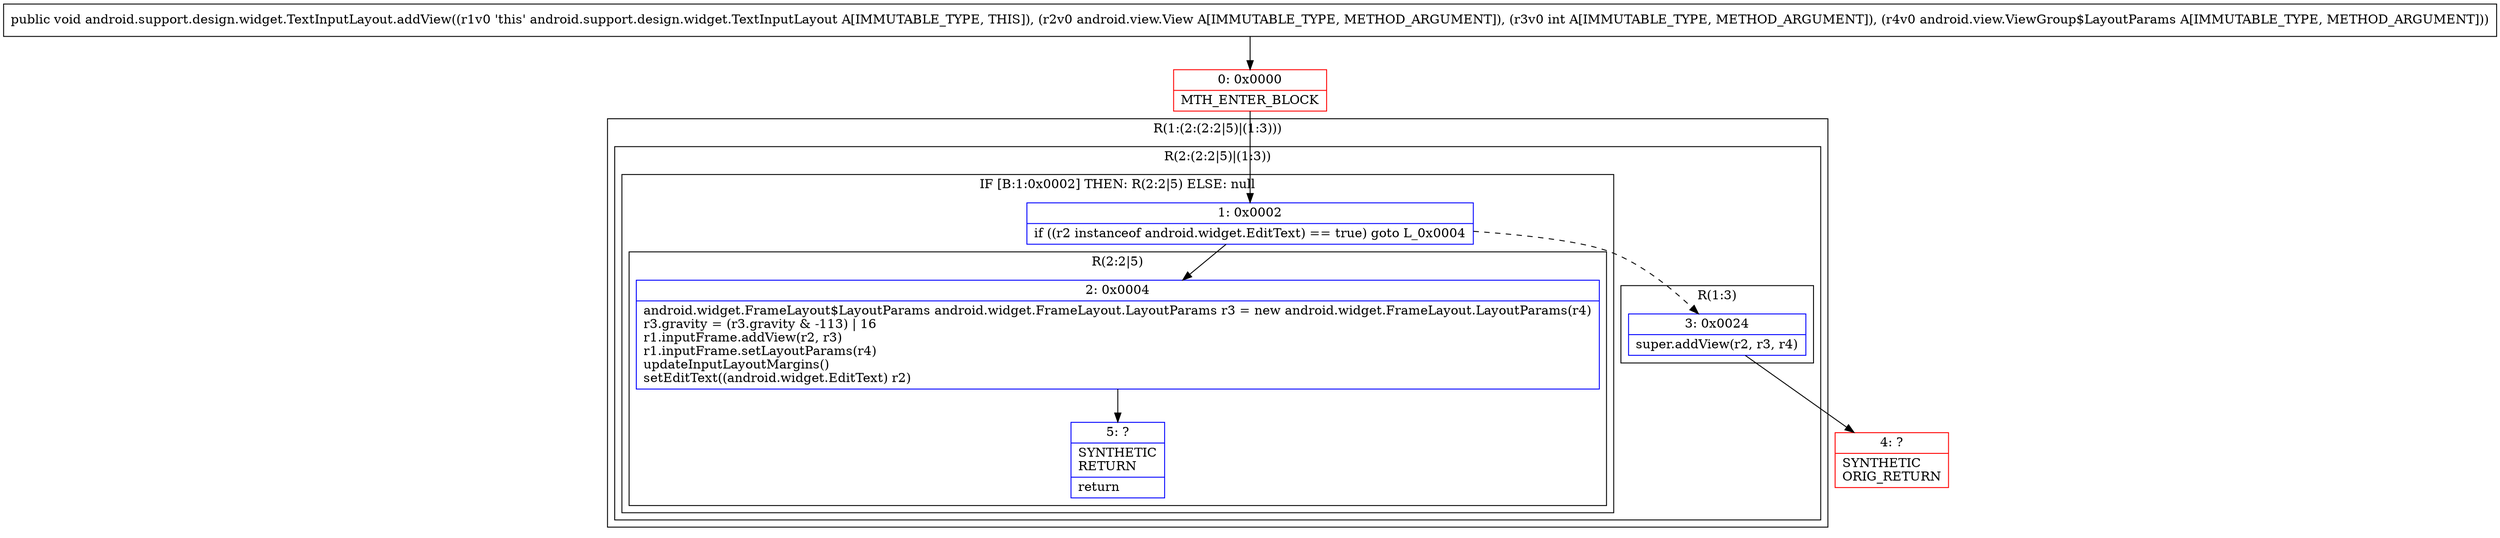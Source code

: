 digraph "CFG forandroid.support.design.widget.TextInputLayout.addView(Landroid\/view\/View;ILandroid\/view\/ViewGroup$LayoutParams;)V" {
subgraph cluster_Region_119306944 {
label = "R(1:(2:(2:2|5)|(1:3)))";
node [shape=record,color=blue];
subgraph cluster_Region_2012746037 {
label = "R(2:(2:2|5)|(1:3))";
node [shape=record,color=blue];
subgraph cluster_IfRegion_134216424 {
label = "IF [B:1:0x0002] THEN: R(2:2|5) ELSE: null";
node [shape=record,color=blue];
Node_1 [shape=record,label="{1\:\ 0x0002|if ((r2 instanceof android.widget.EditText) == true) goto L_0x0004\l}"];
subgraph cluster_Region_338745266 {
label = "R(2:2|5)";
node [shape=record,color=blue];
Node_2 [shape=record,label="{2\:\ 0x0004|android.widget.FrameLayout$LayoutParams android.widget.FrameLayout.LayoutParams r3 = new android.widget.FrameLayout.LayoutParams(r4)\lr3.gravity = (r3.gravity & \-113) \| 16\lr1.inputFrame.addView(r2, r3)\lr1.inputFrame.setLayoutParams(r4)\lupdateInputLayoutMargins()\lsetEditText((android.widget.EditText) r2)\l}"];
Node_5 [shape=record,label="{5\:\ ?|SYNTHETIC\lRETURN\l|return\l}"];
}
}
subgraph cluster_Region_1296375920 {
label = "R(1:3)";
node [shape=record,color=blue];
Node_3 [shape=record,label="{3\:\ 0x0024|super.addView(r2, r3, r4)\l}"];
}
}
}
Node_0 [shape=record,color=red,label="{0\:\ 0x0000|MTH_ENTER_BLOCK\l}"];
Node_4 [shape=record,color=red,label="{4\:\ ?|SYNTHETIC\lORIG_RETURN\l}"];
MethodNode[shape=record,label="{public void android.support.design.widget.TextInputLayout.addView((r1v0 'this' android.support.design.widget.TextInputLayout A[IMMUTABLE_TYPE, THIS]), (r2v0 android.view.View A[IMMUTABLE_TYPE, METHOD_ARGUMENT]), (r3v0 int A[IMMUTABLE_TYPE, METHOD_ARGUMENT]), (r4v0 android.view.ViewGroup$LayoutParams A[IMMUTABLE_TYPE, METHOD_ARGUMENT])) }"];
MethodNode -> Node_0;
Node_1 -> Node_2;
Node_1 -> Node_3[style=dashed];
Node_2 -> Node_5;
Node_3 -> Node_4;
Node_0 -> Node_1;
}

